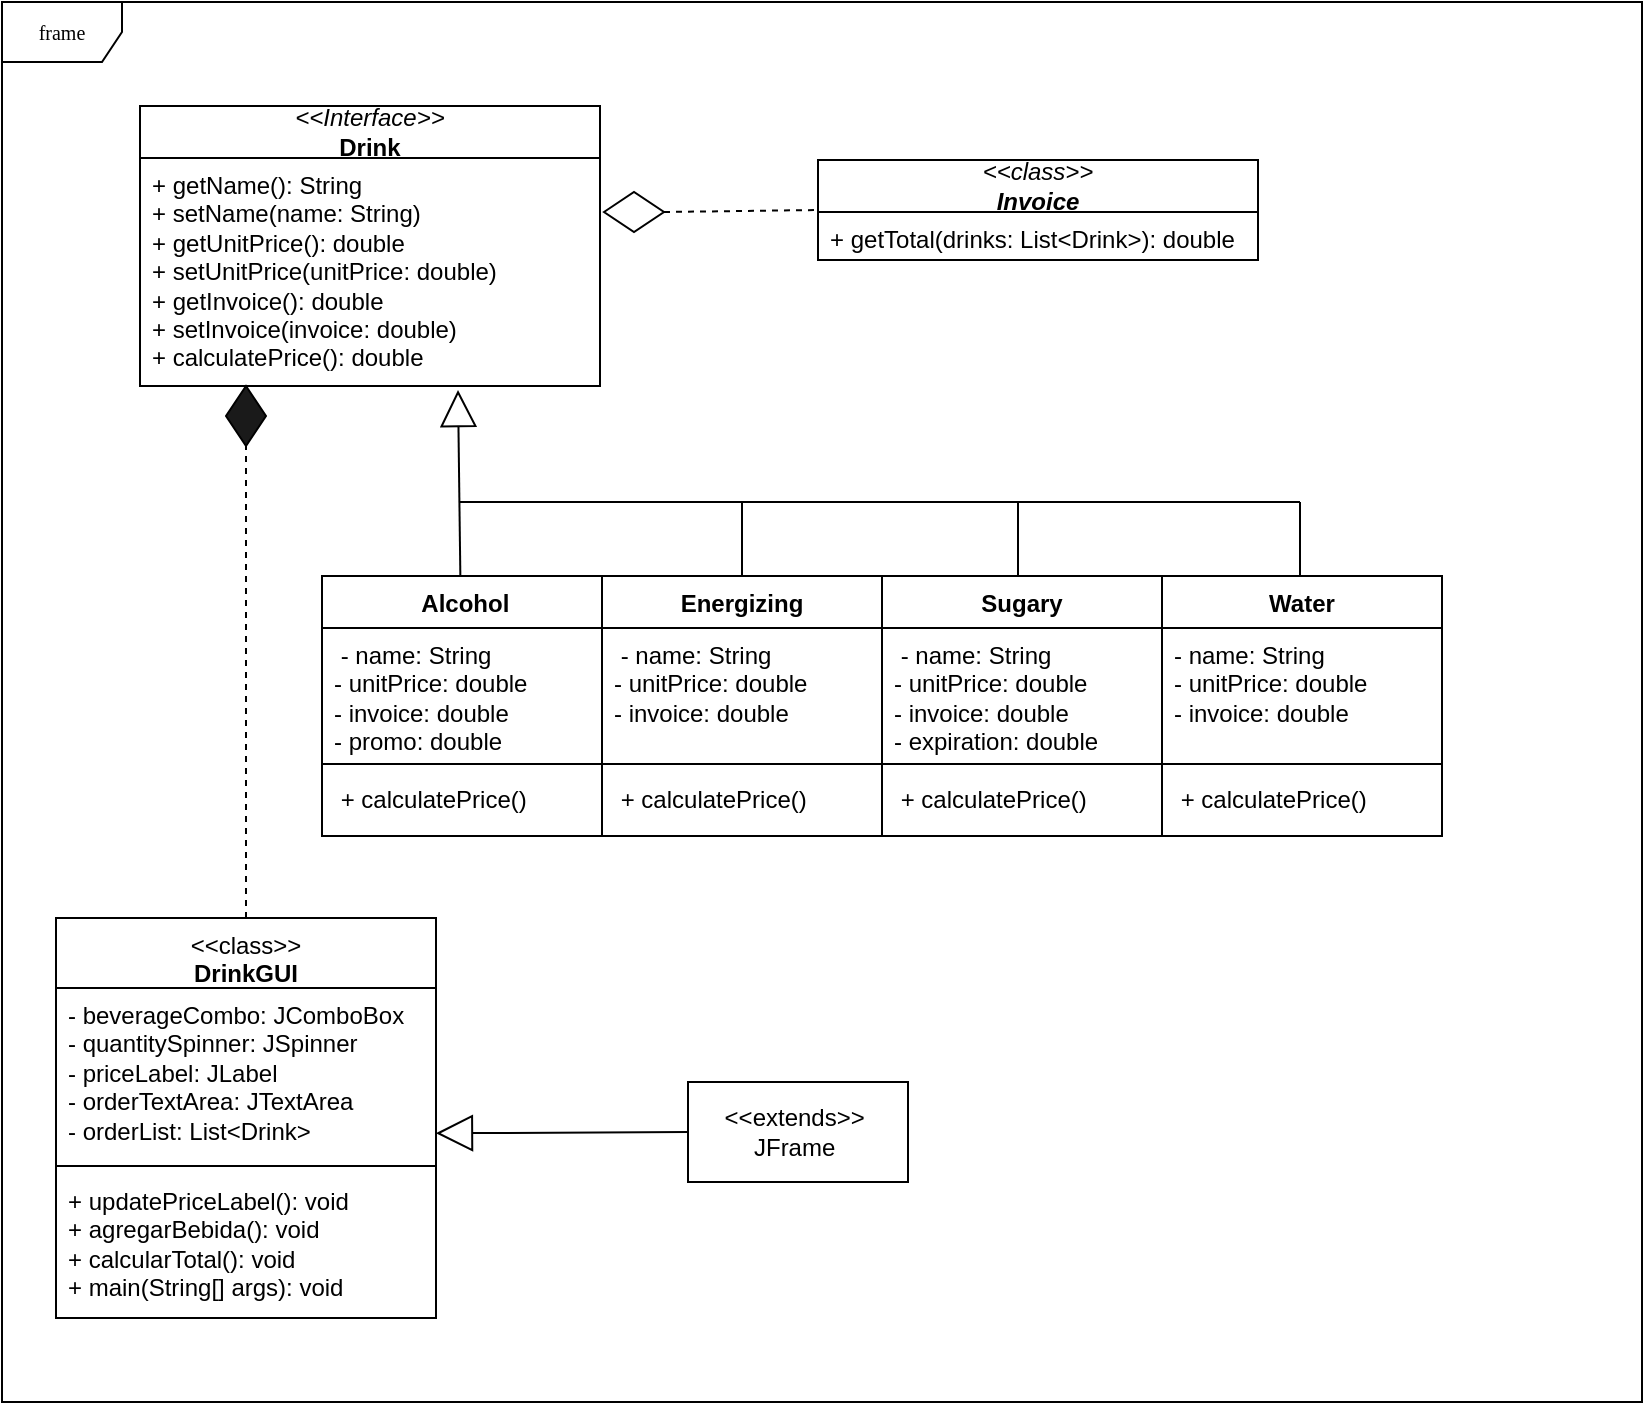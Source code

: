 <mxfile version="26.1.0">
  <diagram name="Page-1" id="c4acf3e9-155e-7222-9cf6-157b1a14988f">
    <mxGraphModel dx="2852" dy="852" grid="1" gridSize="10" guides="1" tooltips="1" connect="1" arrows="1" fold="1" page="1" pageScale="1" pageWidth="850" pageHeight="1100" background="none" math="0" shadow="0">
      <root>
        <mxCell id="0" />
        <mxCell id="1" parent="0" />
        <mxCell id="17acba5748e5396b-1" value="frame" style="shape=umlFrame;whiteSpace=wrap;html=1;rounded=0;shadow=0;comic=0;labelBackgroundColor=none;strokeWidth=1;fontFamily=Verdana;fontSize=10;align=center;" parent="1" vertex="1">
          <mxGeometry x="-840" y="10" width="820" height="700" as="geometry" />
        </mxCell>
        <mxCell id="ffW8OTupvuMMwtHfLhBm-6" value="&lt;i style=&quot;text-wrap-mode: nowrap;&quot;&gt;&amp;lt;&amp;lt;Interface&amp;gt;&amp;gt;&lt;/i&gt;&lt;br style=&quot;text-wrap-mode: nowrap;&quot;&gt;&lt;span style=&quot;text-wrap-mode: nowrap;&quot;&gt;&lt;b&gt;Drink&lt;/b&gt;&lt;/span&gt;" style="swimlane;fontStyle=0;childLayout=stackLayout;horizontal=1;startSize=26;fillColor=none;horizontalStack=0;resizeParent=1;resizeParentMax=0;resizeLast=0;collapsible=1;marginBottom=0;whiteSpace=wrap;html=1;" parent="1" vertex="1">
          <mxGeometry x="-771" y="62" width="230" height="140" as="geometry">
            <mxRectangle x="80" y="80" width="100" height="30" as="alternateBounds" />
          </mxGeometry>
        </mxCell>
        <mxCell id="ffW8OTupvuMMwtHfLhBm-9" value="&lt;div&gt;+ getName(): String&lt;/div&gt;&lt;div&gt;+ setName(name: String)&amp;nbsp;&lt;/div&gt;+ getUnitPrice(): double&amp;nbsp; &amp;nbsp;&lt;div&gt;&lt;div&gt;&lt;span style=&quot;background-color: transparent; color: light-dark(rgb(0, 0, 0), rgb(255, 255, 255));&quot;&gt;+ setUnitPrice(unitPrice: double)&lt;/span&gt;&lt;/div&gt;&lt;div&gt;+ getInvoice(): double&amp;nbsp; &amp;nbsp;&lt;/div&gt;&lt;div&gt;+ setInvoice(invoice: double)&amp;nbsp; &amp;nbsp;&lt;/div&gt;&lt;div&gt;+ calculatePrice(): double&amp;nbsp; &amp;nbsp;&lt;/div&gt;&lt;/div&gt;" style="text;strokeColor=none;fillColor=none;align=left;verticalAlign=top;spacingLeft=4;spacingRight=4;overflow=hidden;rotatable=0;points=[[0,0.5],[1,0.5]];portConstraint=eastwest;whiteSpace=wrap;html=1;" parent="ffW8OTupvuMMwtHfLhBm-6" vertex="1">
          <mxGeometry y="26" width="230" height="114" as="geometry" />
        </mxCell>
        <mxCell id="ffW8OTupvuMMwtHfLhBm-17" value="&lt;span style=&quot;text-wrap-mode: nowrap;&quot;&gt;&lt;i&gt;&amp;lt;&amp;lt;class&amp;gt;&amp;gt;&lt;/i&gt;&lt;/span&gt;&lt;div&gt;&lt;i style=&quot;&quot;&gt;&lt;span style=&quot;text-wrap-mode: nowrap;&quot;&gt;&lt;b&gt;Invoice&lt;/b&gt;&lt;/span&gt;&lt;/i&gt;&lt;/div&gt;" style="swimlane;fontStyle=0;childLayout=stackLayout;horizontal=1;startSize=26;fillColor=none;horizontalStack=0;resizeParent=1;resizeParentMax=0;resizeLast=0;collapsible=1;marginBottom=0;whiteSpace=wrap;html=1;" parent="1" vertex="1">
          <mxGeometry x="-432" y="89" width="220" height="50" as="geometry">
            <mxRectangle x="80" y="80" width="100" height="30" as="alternateBounds" />
          </mxGeometry>
        </mxCell>
        <mxCell id="ffW8OTupvuMMwtHfLhBm-18" value="+ getTotal(drinks: List&amp;lt;Drink&amp;gt;): double" style="text;strokeColor=none;fillColor=none;align=left;verticalAlign=top;spacingLeft=4;spacingRight=4;overflow=hidden;rotatable=0;points=[[0,0.5],[1,0.5]];portConstraint=eastwest;whiteSpace=wrap;html=1;" parent="ffW8OTupvuMMwtHfLhBm-17" vertex="1">
          <mxGeometry y="26" width="220" height="24" as="geometry" />
        </mxCell>
        <mxCell id="ffW8OTupvuMMwtHfLhBm-31" value="&amp;nbsp;Alcohol" style="swimlane;fontStyle=1;align=center;verticalAlign=top;childLayout=stackLayout;horizontal=1;startSize=26;horizontalStack=0;resizeParent=1;resizeParentMax=0;resizeLast=0;collapsible=1;marginBottom=0;whiteSpace=wrap;html=1;" parent="1" vertex="1">
          <mxGeometry x="-680" y="297" width="140" height="130" as="geometry" />
        </mxCell>
        <mxCell id="ffW8OTupvuMMwtHfLhBm-32" value="&amp;nbsp;- name: String&amp;nbsp;&lt;br&gt;&lt;div&gt;- unitPrice: double&lt;/div&gt;&lt;div&gt;- invoice: double&lt;/div&gt;&lt;div&gt;- promo: double&amp;nbsp;&lt;/div&gt;" style="text;strokeColor=none;fillColor=none;align=left;verticalAlign=top;spacingLeft=4;spacingRight=4;overflow=hidden;rotatable=0;points=[[0,0.5],[1,0.5]];portConstraint=eastwest;whiteSpace=wrap;html=1;" parent="ffW8OTupvuMMwtHfLhBm-31" vertex="1">
          <mxGeometry y="26" width="140" height="64" as="geometry" />
        </mxCell>
        <mxCell id="ffW8OTupvuMMwtHfLhBm-33" value="" style="line;strokeWidth=1;fillColor=none;align=left;verticalAlign=middle;spacingTop=-1;spacingLeft=3;spacingRight=3;rotatable=0;labelPosition=right;points=[];portConstraint=eastwest;strokeColor=inherit;" parent="ffW8OTupvuMMwtHfLhBm-31" vertex="1">
          <mxGeometry y="90" width="140" height="8" as="geometry" />
        </mxCell>
        <mxCell id="ffW8OTupvuMMwtHfLhBm-34" value="&amp;nbsp;+ calculatePrice()" style="text;strokeColor=none;fillColor=none;align=left;verticalAlign=top;spacingLeft=4;spacingRight=4;overflow=hidden;rotatable=0;points=[[0,0.5],[1,0.5]];portConstraint=eastwest;whiteSpace=wrap;html=1;" parent="ffW8OTupvuMMwtHfLhBm-31" vertex="1">
          <mxGeometry y="98" width="140" height="32" as="geometry" />
        </mxCell>
        <mxCell id="ffW8OTupvuMMwtHfLhBm-35" value="Energizing" style="swimlane;fontStyle=1;align=center;verticalAlign=top;childLayout=stackLayout;horizontal=1;startSize=26;horizontalStack=0;resizeParent=1;resizeParentMax=0;resizeLast=0;collapsible=1;marginBottom=0;whiteSpace=wrap;html=1;" parent="1" vertex="1">
          <mxGeometry x="-540" y="297" width="140" height="130" as="geometry" />
        </mxCell>
        <mxCell id="ffW8OTupvuMMwtHfLhBm-36" value="&amp;nbsp;- name: String&amp;nbsp;&lt;br&gt;&lt;div&gt;- unitPrice: double&lt;/div&gt;&lt;div&gt;- invoice: double&lt;/div&gt;&lt;div&gt;&amp;nbsp;&lt;/div&gt;" style="text;strokeColor=none;fillColor=none;align=left;verticalAlign=top;spacingLeft=4;spacingRight=4;overflow=hidden;rotatable=0;points=[[0,0.5],[1,0.5]];portConstraint=eastwest;whiteSpace=wrap;html=1;" parent="ffW8OTupvuMMwtHfLhBm-35" vertex="1">
          <mxGeometry y="26" width="140" height="64" as="geometry" />
        </mxCell>
        <mxCell id="ffW8OTupvuMMwtHfLhBm-37" value="" style="line;strokeWidth=1;fillColor=none;align=left;verticalAlign=middle;spacingTop=-1;spacingLeft=3;spacingRight=3;rotatable=0;labelPosition=right;points=[];portConstraint=eastwest;strokeColor=inherit;" parent="ffW8OTupvuMMwtHfLhBm-35" vertex="1">
          <mxGeometry y="90" width="140" height="8" as="geometry" />
        </mxCell>
        <mxCell id="ffW8OTupvuMMwtHfLhBm-38" value="&amp;nbsp;+ calculatePrice()" style="text;strokeColor=none;fillColor=none;align=left;verticalAlign=top;spacingLeft=4;spacingRight=4;overflow=hidden;rotatable=0;points=[[0,0.5],[1,0.5]];portConstraint=eastwest;whiteSpace=wrap;html=1;" parent="ffW8OTupvuMMwtHfLhBm-35" vertex="1">
          <mxGeometry y="98" width="140" height="32" as="geometry" />
        </mxCell>
        <mxCell id="ffW8OTupvuMMwtHfLhBm-39" value="Sugary" style="swimlane;fontStyle=1;align=center;verticalAlign=top;childLayout=stackLayout;horizontal=1;startSize=26;horizontalStack=0;resizeParent=1;resizeParentMax=0;resizeLast=0;collapsible=1;marginBottom=0;whiteSpace=wrap;html=1;" parent="1" vertex="1">
          <mxGeometry x="-400" y="297" width="140" height="130" as="geometry" />
        </mxCell>
        <mxCell id="ffW8OTupvuMMwtHfLhBm-40" value="&amp;nbsp;- name: String&amp;nbsp;&lt;br&gt;&lt;div&gt;- unitPrice: double&lt;/div&gt;&lt;div&gt;- invoice: double&lt;/div&gt;&lt;div&gt;- expiration: double&lt;/div&gt;" style="text;strokeColor=none;fillColor=none;align=left;verticalAlign=top;spacingLeft=4;spacingRight=4;overflow=hidden;rotatable=0;points=[[0,0.5],[1,0.5]];portConstraint=eastwest;whiteSpace=wrap;html=1;" parent="ffW8OTupvuMMwtHfLhBm-39" vertex="1">
          <mxGeometry y="26" width="140" height="64" as="geometry" />
        </mxCell>
        <mxCell id="ffW8OTupvuMMwtHfLhBm-41" value="" style="line;strokeWidth=1;fillColor=none;align=left;verticalAlign=middle;spacingTop=-1;spacingLeft=3;spacingRight=3;rotatable=0;labelPosition=right;points=[];portConstraint=eastwest;strokeColor=inherit;" parent="ffW8OTupvuMMwtHfLhBm-39" vertex="1">
          <mxGeometry y="90" width="140" height="8" as="geometry" />
        </mxCell>
        <mxCell id="ffW8OTupvuMMwtHfLhBm-42" value="&amp;nbsp;+ calculatePrice()" style="text;strokeColor=none;fillColor=none;align=left;verticalAlign=top;spacingLeft=4;spacingRight=4;overflow=hidden;rotatable=0;points=[[0,0.5],[1,0.5]];portConstraint=eastwest;whiteSpace=wrap;html=1;" parent="ffW8OTupvuMMwtHfLhBm-39" vertex="1">
          <mxGeometry y="98" width="140" height="32" as="geometry" />
        </mxCell>
        <mxCell id="ffW8OTupvuMMwtHfLhBm-43" value="&lt;span style=&quot;font-weight: normal;&quot;&gt;&amp;lt;&amp;lt;class&amp;gt;&amp;gt;&lt;/span&gt;&lt;div&gt;DrinkGUI&lt;/div&gt;" style="swimlane;fontStyle=1;align=center;verticalAlign=top;childLayout=stackLayout;horizontal=1;startSize=35;horizontalStack=0;resizeParent=1;resizeParentMax=0;resizeLast=0;collapsible=1;marginBottom=0;whiteSpace=wrap;html=1;" parent="1" vertex="1">
          <mxGeometry x="-813" y="468" width="190" height="200" as="geometry" />
        </mxCell>
        <mxCell id="ffW8OTupvuMMwtHfLhBm-44" value="&lt;div&gt;- beverageCombo: JComboBox&amp;nbsp;&lt;/div&gt;&lt;div&gt;&lt;span style=&quot;background-color: transparent; color: light-dark(rgb(0, 0, 0), rgb(255, 255, 255));&quot;&gt;- quantitySpinner: JSpinner&lt;/span&gt;&lt;/div&gt;&lt;div&gt;&lt;span style=&quot;background-color: transparent; color: light-dark(rgb(0, 0, 0), rgb(255, 255, 255));&quot;&gt;- priceLabel: JLabel&lt;/span&gt;&lt;/div&gt;&lt;div&gt;&lt;span style=&quot;background-color: transparent; color: light-dark(rgb(0, 0, 0), rgb(255, 255, 255));&quot;&gt;- orderTextArea: JTextArea&amp;nbsp;&lt;/span&gt;&lt;/div&gt;&lt;div&gt;&lt;span style=&quot;background-color: transparent; color: light-dark(rgb(0, 0, 0), rgb(255, 255, 255));&quot;&gt;- orderList: List&amp;lt;Drink&amp;gt;&lt;/span&gt;&lt;span style=&quot;background-color: transparent; color: light-dark(rgb(0, 0, 0), rgb(255, 255, 255));&quot;&gt;&amp;nbsp;&lt;/span&gt;&lt;/div&gt;" style="text;strokeColor=none;fillColor=none;align=left;verticalAlign=top;spacingLeft=4;spacingRight=4;overflow=hidden;rotatable=0;points=[[0,0.5],[1,0.5]];portConstraint=eastwest;whiteSpace=wrap;html=1;" parent="ffW8OTupvuMMwtHfLhBm-43" vertex="1">
          <mxGeometry y="35" width="190" height="85" as="geometry" />
        </mxCell>
        <mxCell id="ffW8OTupvuMMwtHfLhBm-45" value="" style="line;strokeWidth=1;fillColor=none;align=left;verticalAlign=middle;spacingTop=-1;spacingLeft=3;spacingRight=3;rotatable=0;labelPosition=right;points=[];portConstraint=eastwest;strokeColor=inherit;" parent="ffW8OTupvuMMwtHfLhBm-43" vertex="1">
          <mxGeometry y="120" width="190" height="8" as="geometry" />
        </mxCell>
        <mxCell id="ffW8OTupvuMMwtHfLhBm-46" value="&lt;div&gt;+ updatePriceLabel(): void&amp;nbsp;&lt;/div&gt;&lt;div&gt;+ agregarBebida(): void&lt;/div&gt;&lt;div&gt;&lt;span style=&quot;background-color: transparent; color: light-dark(rgb(0, 0, 0), rgb(255, 255, 255));&quot;&gt;+ calcularTotal(): void&lt;/span&gt;&lt;/div&gt;&lt;div&gt;&lt;span style=&quot;background-color: transparent; color: light-dark(rgb(0, 0, 0), rgb(255, 255, 255));&quot;&gt;+ main(String[] args): void&lt;/span&gt;&lt;/div&gt;" style="text;strokeColor=none;fillColor=none;align=left;verticalAlign=top;spacingLeft=4;spacingRight=4;overflow=hidden;rotatable=0;points=[[0,0.5],[1,0.5]];portConstraint=eastwest;whiteSpace=wrap;html=1;" parent="ffW8OTupvuMMwtHfLhBm-43" vertex="1">
          <mxGeometry y="128" width="190" height="72" as="geometry" />
        </mxCell>
        <mxCell id="ffW8OTupvuMMwtHfLhBm-47" value="&lt;div&gt;&amp;lt;&amp;lt;extends&amp;gt;&amp;gt;&amp;nbsp;&lt;/div&gt;&lt;div&gt;&lt;span style=&quot;background-color: transparent; color: light-dark(rgb(0, 0, 0), rgb(255, 255, 255));&quot;&gt;JFrame&amp;nbsp;&lt;/span&gt;&lt;/div&gt;" style="html=1;whiteSpace=wrap;" parent="1" vertex="1">
          <mxGeometry x="-497" y="550" width="110" height="50" as="geometry" />
        </mxCell>
        <mxCell id="naj4KHpQDN10tJB0tvNr-4" value="" style="endArrow=block;endSize=16;endFill=0;html=1;rounded=0;entryX=0.963;entryY=1.031;entryDx=0;entryDy=0;exitX=0;exitY=0.5;exitDx=0;exitDy=0;entryPerimeter=0;" edge="1" parent="1" source="ffW8OTupvuMMwtHfLhBm-47">
          <mxGeometry width="160" relative="1" as="geometry">
            <mxPoint x="-556" y="533" as="sourcePoint" />
            <mxPoint x="-623.03" y="575.635" as="targetPoint" />
          </mxGeometry>
        </mxCell>
        <mxCell id="naj4KHpQDN10tJB0tvNr-6" value="" style="rhombus;whiteSpace=wrap;html=1;rotation=-90;" vertex="1" parent="1">
          <mxGeometry x="-534" y="100" width="20" height="30" as="geometry" />
        </mxCell>
        <mxCell id="naj4KHpQDN10tJB0tvNr-9" value="" style="endArrow=none;dashed=1;html=1;rounded=0;exitX=0.5;exitY=1;exitDx=0;exitDy=0;entryX=0;entryY=0.5;entryDx=0;entryDy=0;" edge="1" parent="1" source="naj4KHpQDN10tJB0tvNr-6" target="ffW8OTupvuMMwtHfLhBm-17">
          <mxGeometry width="50" height="50" relative="1" as="geometry">
            <mxPoint x="-505.18" y="202" as="sourcePoint" />
            <mxPoint x="-424.823" y="102" as="targetPoint" />
          </mxGeometry>
        </mxCell>
        <mxCell id="naj4KHpQDN10tJB0tvNr-11" value="Water" style="swimlane;fontStyle=1;align=center;verticalAlign=top;childLayout=stackLayout;horizontal=1;startSize=26;horizontalStack=0;resizeParent=1;resizeParentMax=0;resizeLast=0;collapsible=1;marginBottom=0;whiteSpace=wrap;html=1;" vertex="1" parent="1">
          <mxGeometry x="-260" y="297" width="140" height="130" as="geometry" />
        </mxCell>
        <mxCell id="naj4KHpQDN10tJB0tvNr-12" value="- name: String&amp;nbsp;&lt;br&gt;&lt;div&gt;- unitPrice: double&lt;/div&gt;&lt;div&gt;- invoice: double&lt;/div&gt;&lt;div&gt;&lt;br&gt;&lt;/div&gt;" style="text;strokeColor=none;fillColor=none;align=left;verticalAlign=top;spacingLeft=4;spacingRight=4;overflow=hidden;rotatable=0;points=[[0,0.5],[1,0.5]];portConstraint=eastwest;whiteSpace=wrap;html=1;" vertex="1" parent="naj4KHpQDN10tJB0tvNr-11">
          <mxGeometry y="26" width="140" height="64" as="geometry" />
        </mxCell>
        <mxCell id="naj4KHpQDN10tJB0tvNr-13" value="" style="line;strokeWidth=1;fillColor=none;align=left;verticalAlign=middle;spacingTop=-1;spacingLeft=3;spacingRight=3;rotatable=0;labelPosition=right;points=[];portConstraint=eastwest;strokeColor=inherit;" vertex="1" parent="naj4KHpQDN10tJB0tvNr-11">
          <mxGeometry y="90" width="140" height="8" as="geometry" />
        </mxCell>
        <mxCell id="naj4KHpQDN10tJB0tvNr-14" value="&amp;nbsp;+ calculatePrice()" style="text;strokeColor=none;fillColor=none;align=left;verticalAlign=top;spacingLeft=4;spacingRight=4;overflow=hidden;rotatable=0;points=[[0,0.5],[1,0.5]];portConstraint=eastwest;whiteSpace=wrap;html=1;" vertex="1" parent="naj4KHpQDN10tJB0tvNr-11">
          <mxGeometry y="98" width="140" height="32" as="geometry" />
        </mxCell>
        <mxCell id="naj4KHpQDN10tJB0tvNr-16" value="" style="endArrow=block;endSize=16;endFill=0;html=1;rounded=0;" edge="1" parent="1" source="ffW8OTupvuMMwtHfLhBm-31">
          <mxGeometry width="160" relative="1" as="geometry">
            <mxPoint x="-610" y="294" as="sourcePoint" />
            <mxPoint x="-612" y="204" as="targetPoint" />
          </mxGeometry>
        </mxCell>
        <mxCell id="naj4KHpQDN10tJB0tvNr-26" value="" style="endArrow=none;html=1;rounded=0;" edge="1" parent="1">
          <mxGeometry width="50" height="50" relative="1" as="geometry">
            <mxPoint x="-611" y="260" as="sourcePoint" />
            <mxPoint x="-191" y="260" as="targetPoint" />
          </mxGeometry>
        </mxCell>
        <mxCell id="naj4KHpQDN10tJB0tvNr-27" value="" style="endArrow=none;html=1;rounded=0;exitX=0.5;exitY=0;exitDx=0;exitDy=0;" edge="1" parent="1" source="ffW8OTupvuMMwtHfLhBm-35">
          <mxGeometry width="50" height="50" relative="1" as="geometry">
            <mxPoint x="-430" y="290" as="sourcePoint" />
            <mxPoint x="-470" y="260" as="targetPoint" />
          </mxGeometry>
        </mxCell>
        <mxCell id="naj4KHpQDN10tJB0tvNr-28" value="" style="endArrow=none;html=1;rounded=0;exitX=0.5;exitY=0;exitDx=0;exitDy=0;" edge="1" parent="1">
          <mxGeometry width="50" height="50" relative="1" as="geometry">
            <mxPoint x="-332" y="297" as="sourcePoint" />
            <mxPoint x="-332" y="260" as="targetPoint" />
          </mxGeometry>
        </mxCell>
        <mxCell id="naj4KHpQDN10tJB0tvNr-29" value="" style="endArrow=none;html=1;rounded=0;exitX=0.5;exitY=0;exitDx=0;exitDy=0;" edge="1" parent="1">
          <mxGeometry width="50" height="50" relative="1" as="geometry">
            <mxPoint x="-191" y="297" as="sourcePoint" />
            <mxPoint x="-191" y="260" as="targetPoint" />
          </mxGeometry>
        </mxCell>
        <mxCell id="naj4KHpQDN10tJB0tvNr-30" value="" style="rhombus;whiteSpace=wrap;html=1;rotation=0;fillColor=light-dark(#1A1A1A,var(--ge-dark-color, #121212));" vertex="1" parent="1">
          <mxGeometry x="-728" y="202" width="20" height="30" as="geometry" />
        </mxCell>
        <mxCell id="naj4KHpQDN10tJB0tvNr-32" value="" style="endArrow=none;dashed=1;html=1;rounded=0;" edge="1" parent="1" source="ffW8OTupvuMMwtHfLhBm-43">
          <mxGeometry width="50" height="50" relative="1" as="geometry">
            <mxPoint x="-728" y="427" as="sourcePoint" />
            <mxPoint x="-718" y="230" as="targetPoint" />
          </mxGeometry>
        </mxCell>
      </root>
    </mxGraphModel>
  </diagram>
</mxfile>
